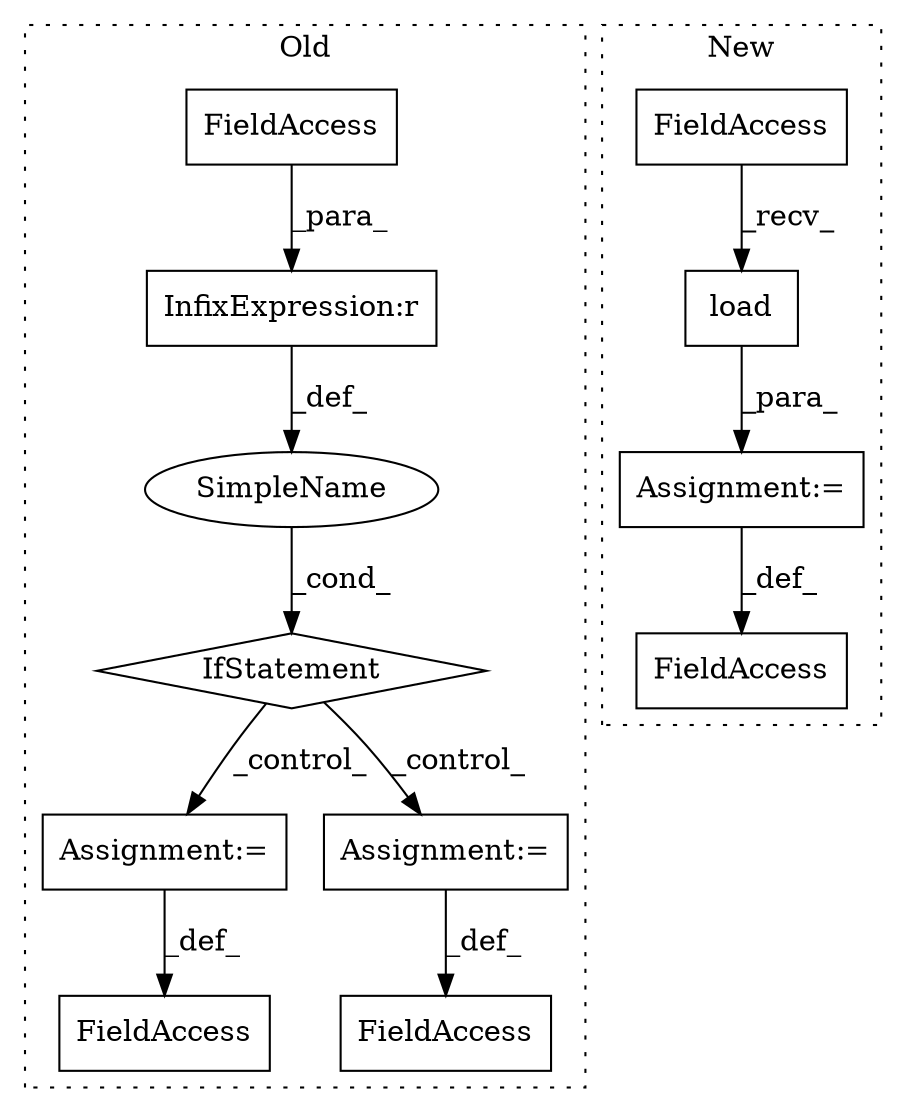 digraph G {
subgraph cluster0 {
1 [label="IfStatement" a="25" s="5410,5430" l="4,2" shape="diamond"];
4 [label="Assignment:=" a="7" s="5454" l="1" shape="box"];
5 [label="SimpleName" a="42" s="" l="" shape="ellipse"];
6 [label="Assignment:=" a="7" s="5564" l="1" shape="box"];
7 [label="InfixExpression:r" a="27" s="5418" l="4" shape="box"];
10 [label="FieldAccess" a="22" s="5444" l="10" shape="box"];
11 [label="FieldAccess" a="22" s="5554" l="10" shape="box"];
12 [label="FieldAccess" a="22" s="5414" l="4" shape="box"];
label = "Old";
style="dotted";
}
subgraph cluster1 {
2 [label="load" a="32" s="2454,2471" l="5,1" shape="box"];
3 [label="Assignment:=" a="7" s="2444" l="1" shape="box"];
8 [label="FieldAccess" a="22" s="2445" l="8" shape="box"];
9 [label="FieldAccess" a="22" s="2437" l="7" shape="box"];
label = "New";
style="dotted";
}
1 -> 4 [label="_control_"];
1 -> 6 [label="_control_"];
2 -> 3 [label="_para_"];
3 -> 9 [label="_def_"];
4 -> 10 [label="_def_"];
5 -> 1 [label="_cond_"];
6 -> 11 [label="_def_"];
7 -> 5 [label="_def_"];
8 -> 2 [label="_recv_"];
12 -> 7 [label="_para_"];
}